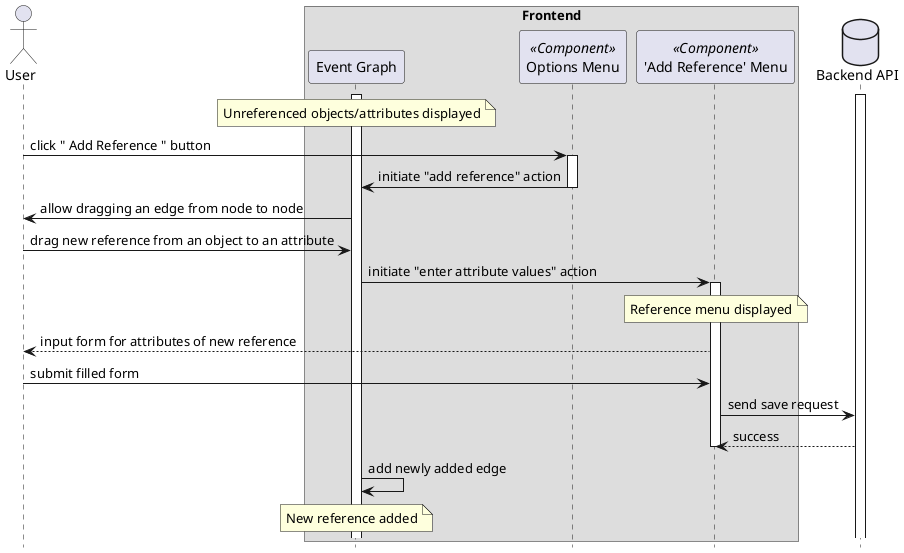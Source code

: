 @startuml "Add Reference between Object and attribute in Event-Graph"
hide footbox

actor User as user
box "Frontend"
participant "Event Graph" as eventgraph
participant "Options Menu" as optmenu <<Component>>
participant "'Add Reference' Menu" as addreferencemenu <<Component>>
end box
database "Backend API" as api

activate api
activate eventgraph
note over eventgraph : Unreferenced objects/attributes displayed


user -> optmenu: click " Add Reference " button
activate optmenu

optmenu -> eventgraph: initiate "add reference" action
deactivate optmenu

eventgraph -> user: allow dragging an edge from node to node

user -> eventgraph: drag new reference from an object to an attribute

eventgraph -> addreferencemenu: initiate "enter attribute values" action


activate addreferencemenu
note over addreferencemenu: Reference menu displayed

addreferencemenu --> user:input form for attributes of new reference

user -> addreferencemenu: submit filled form

addreferencemenu -> api: send save request

api --> addreferencemenu: success
deactivate addreferencemenu

eventgraph -> eventgraph: add newly added edge

note over eventgraph : New reference added

@enduml
